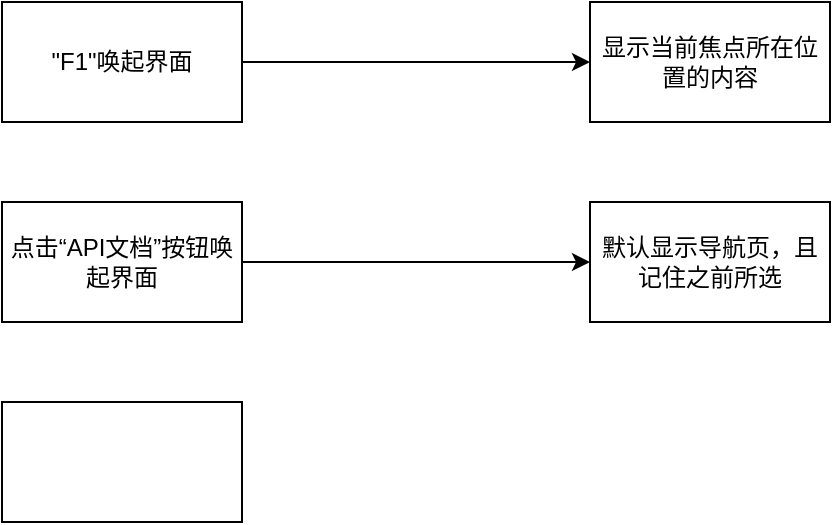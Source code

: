 <mxfile version="20.6.0" type="github">
  <diagram id="QLy4UtQ3bMvTCbZKMdR9" name="第 1 页">
    <mxGraphModel dx="1422" dy="762" grid="1" gridSize="10" guides="1" tooltips="1" connect="1" arrows="1" fold="1" page="1" pageScale="1" pageWidth="827" pageHeight="1169" math="0" shadow="0">
      <root>
        <mxCell id="0" />
        <mxCell id="1" parent="0" />
        <mxCell id="8ialyaMky4912xhGDfEx-3" style="edgeStyle=orthogonalEdgeStyle;rounded=0;orthogonalLoop=1;jettySize=auto;html=1;" edge="1" parent="1" source="8ialyaMky4912xhGDfEx-1" target="8ialyaMky4912xhGDfEx-2">
          <mxGeometry relative="1" as="geometry" />
        </mxCell>
        <mxCell id="8ialyaMky4912xhGDfEx-1" value="&quot;F1&quot;唤起界面" style="rounded=0;whiteSpace=wrap;html=1;" vertex="1" parent="1">
          <mxGeometry x="120" y="120" width="120" height="60" as="geometry" />
        </mxCell>
        <mxCell id="8ialyaMky4912xhGDfEx-2" value="显示当前焦点所在位置的内容" style="rounded=0;whiteSpace=wrap;html=1;" vertex="1" parent="1">
          <mxGeometry x="414" y="120" width="120" height="60" as="geometry" />
        </mxCell>
        <mxCell id="8ialyaMky4912xhGDfEx-6" style="edgeStyle=orthogonalEdgeStyle;rounded=0;orthogonalLoop=1;jettySize=auto;html=1;entryX=0;entryY=0.5;entryDx=0;entryDy=0;" edge="1" parent="1" source="8ialyaMky4912xhGDfEx-4" target="8ialyaMky4912xhGDfEx-5">
          <mxGeometry relative="1" as="geometry" />
        </mxCell>
        <mxCell id="8ialyaMky4912xhGDfEx-4" value="点击“API文档”按钮唤起界面" style="rounded=0;whiteSpace=wrap;html=1;" vertex="1" parent="1">
          <mxGeometry x="120" y="220" width="120" height="60" as="geometry" />
        </mxCell>
        <mxCell id="8ialyaMky4912xhGDfEx-5" value="默认显示导航页，且记住之前所选" style="rounded=0;whiteSpace=wrap;html=1;" vertex="1" parent="1">
          <mxGeometry x="414" y="220" width="120" height="60" as="geometry" />
        </mxCell>
        <mxCell id="8ialyaMky4912xhGDfEx-7" value="" style="rounded=0;whiteSpace=wrap;html=1;" vertex="1" parent="1">
          <mxGeometry x="120" y="320" width="120" height="60" as="geometry" />
        </mxCell>
      </root>
    </mxGraphModel>
  </diagram>
</mxfile>
